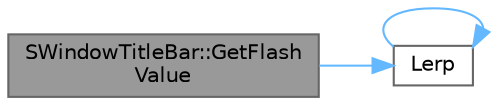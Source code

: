 digraph "SWindowTitleBar::GetFlashValue"
{
 // INTERACTIVE_SVG=YES
 // LATEX_PDF_SIZE
  bgcolor="transparent";
  edge [fontname=Helvetica,fontsize=10,labelfontname=Helvetica,labelfontsize=10];
  node [fontname=Helvetica,fontsize=10,shape=box,height=0.2,width=0.4];
  rankdir="LR";
  Node1 [id="Node000001",label="SWindowTitleBar::GetFlash\lValue",height=0.2,width=0.4,color="gray40", fillcolor="grey60", style="filled", fontcolor="black",tooltip=" "];
  Node1 -> Node2 [id="edge1_Node000001_Node000002",color="steelblue1",style="solid",tooltip=" "];
  Node2 [id="Node000002",label="Lerp",height=0.2,width=0.4,color="grey40", fillcolor="white", style="filled",URL="$d4/dac/MotionTrajectoryTypes_8h.html#a152d062cb264e7c16f8c11c3a6ff8779",tooltip=" "];
  Node2 -> Node2 [id="edge2_Node000002_Node000002",color="steelblue1",style="solid",tooltip=" "];
}
